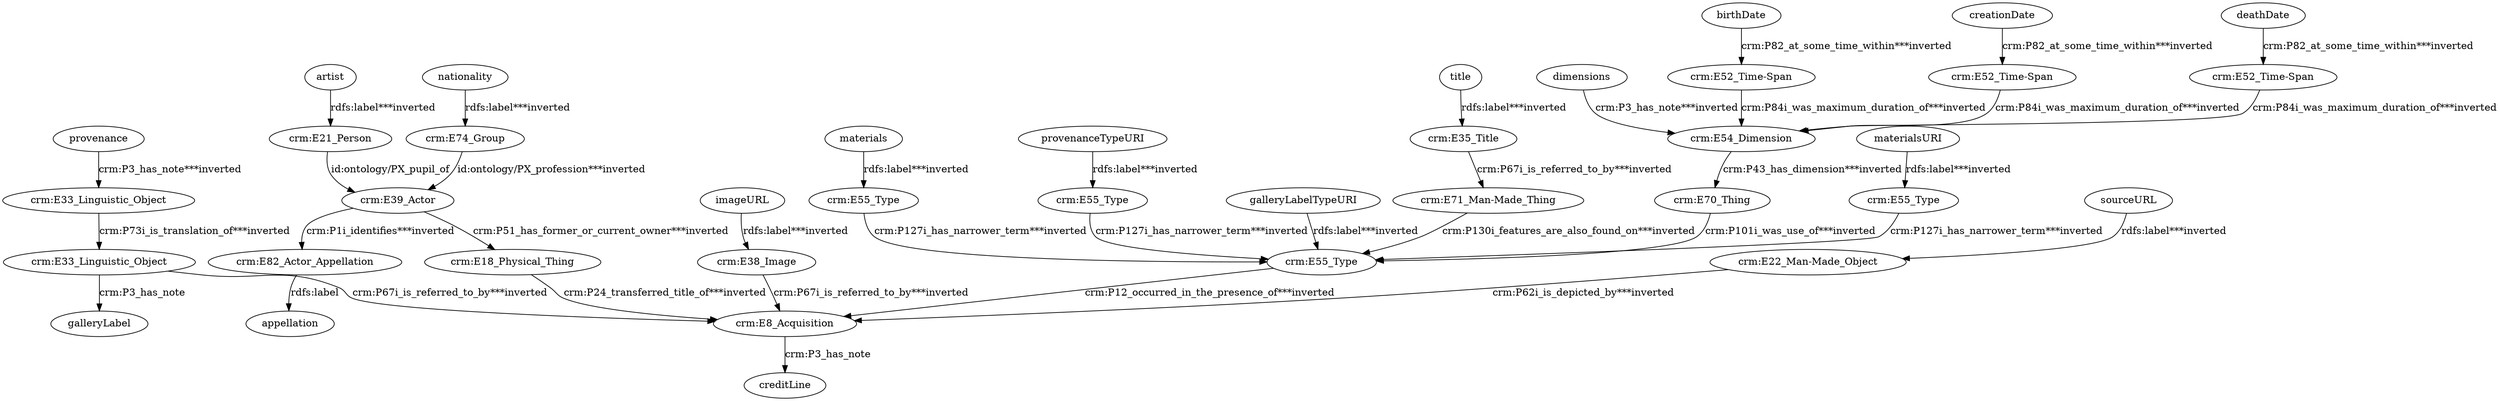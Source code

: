 digraph {
  artist [type=attribute_name,label=artist]
  "crm:E21_Person1" [type=class_uri,label="crm:E21_Person"]
  birthDate [type=attribute_name,label=birthDate]
  "crm:E52_Time-Span1" [type=class_uri,label="crm:E52_Time-Span"]
  creationDate [type=attribute_name,label=creationDate]
  "crm:E52_Time-Span3" [type=class_uri,label="crm:E52_Time-Span"]
  "crm:E18_Physical_Thing" [type=class_uri,label="crm:E18_Physical_Thing"]
  "crm:E8_Acquisition1" [type=class_uri,label="crm:E8_Acquisition"]
  "crm:E39_Actor" [type=class_uri,label="crm:E39_Actor"]
  "crm:E22_Man-Made_Object1" [type=class_uri,label="crm:E22_Man-Made_Object"]
  "crm:E33_Linguistic_Object1" [type=class_uri,label="crm:E33_Linguistic_Object"]
  "crm:E33_Linguistic_Object2" [type=class_uri,label="crm:E33_Linguistic_Object"]
  galleryLabel [type=attribute_name,label=galleryLabel]
  "crm:E35_Title1" [type=class_uri,label="crm:E35_Title"]
  "crm:E71_Man-Made_Thing" [type=class_uri,label="crm:E71_Man-Made_Thing"]
  "crm:E38_Image1" [type=class_uri,label="crm:E38_Image"]
  "crm:E82_Actor_Appellation1" [type=class_uri,label="crm:E82_Actor_Appellation"]
  "crm:E54_Dimension1" [type=class_uri,label="crm:E54_Dimension"]
  "crm:E52_Time-Span2" [type=class_uri,label="crm:E52_Time-Span"]
  "crm:E70_Thing" [type=class_uri,label="crm:E70_Thing"]
  "crm:E55_Type1" [type=class_uri,label="crm:E55_Type"]
  "crm:E55_Type4" [type=class_uri,label="crm:E55_Type"]
  "crm:E55_Type2" [type=class_uri,label="crm:E55_Type"]
  "crm:E55_Type3" [type=class_uri,label="crm:E55_Type"]
  "crm:E74_Group1" [type=class_uri,label="crm:E74_Group"]
  appellation [type=attribute_name,label=appellation]
  creditLine [type=attribute_name,label=creditLine]
  deathDate [type=attribute_name,label=deathDate]
  dimensions [type=attribute_name,label=dimensions]
  galleryLabelTypeURI [type=attribute_name,label=galleryLabelTypeURI]
  imageURL [type=attribute_name,label=imageURL]
  materials [type=attribute_name,label=materials]
  materialsURI [type=attribute_name,label=materialsURI]
  nationality [type=attribute_name,label=nationality]
  provenance [type=attribute_name,label=provenance]
  provenanceTypeURI [type=attribute_name,label=provenanceTypeURI]
  sourceURL [type=attribute_name,label=sourceURL]
  title [type=attribute_name,label=title]
  artist -> "crm:E21_Person1" [type=st_property_uri,label="rdfs:label***inverted"]
  birthDate -> "crm:E52_Time-Span1" [type=st_property_uri,label="crm:P82_at_some_time_within***inverted"]
  creationDate -> "crm:E52_Time-Span3" [type=st_property_uri,label="crm:P82_at_some_time_within***inverted"]
  "crm:E18_Physical_Thing" -> "crm:E8_Acquisition1" [type=direct_property_uri,label="crm:P24_transferred_title_of***inverted"]
  "crm:E21_Person1" -> "crm:E39_Actor" [label="id:ontology/PX_pupil_of",type=direct_property_uri]
  "crm:E22_Man-Made_Object1" -> "crm:E8_Acquisition1" [type=inherited,label="crm:P62i_is_depicted_by***inverted"]
  "crm:E33_Linguistic_Object1" -> "crm:E33_Linguistic_Object2" [type=direct_property_uri,label="crm:P73i_is_translation_of***inverted"]
  "crm:E33_Linguistic_Object2" -> "crm:E8_Acquisition1" [type=inherited,label="crm:P67i_is_referred_to_by***inverted"]
  "crm:E33_Linguistic_Object2" -> galleryLabel [label="crm:P3_has_note",type=st_property_uri]
  "crm:E35_Title1" -> "crm:E71_Man-Made_Thing" [type=inherited,label="crm:P67i_is_referred_to_by***inverted"]
  "crm:E38_Image1" -> "crm:E8_Acquisition1" [type=inherited,label="crm:P67i_is_referred_to_by***inverted"]
  "crm:E39_Actor" -> "crm:E18_Physical_Thing" [type=direct_property_uri,label="crm:P51_has_former_or_current_owner***inverted"]
  "crm:E39_Actor" -> "crm:E82_Actor_Appellation1" [type=inherited,label="crm:P1i_identifies***inverted"]
  "crm:E52_Time-Span1" -> "crm:E54_Dimension1" [type=direct_property_uri,label="crm:P84i_was_maximum_duration_of***inverted"]
  "crm:E52_Time-Span2" -> "crm:E54_Dimension1" [type=direct_property_uri,label="crm:P84i_was_maximum_duration_of***inverted"]
  "crm:E52_Time-Span3" -> "crm:E54_Dimension1" [type=direct_property_uri,label="crm:P84i_was_maximum_duration_of***inverted"]
  "crm:E54_Dimension1" -> "crm:E70_Thing" [type=direct_property_uri,label="crm:P43_has_dimension***inverted"]
  "crm:E55_Type1" -> "crm:E55_Type4" [type=direct_property_uri,label="crm:P127i_has_narrower_term***inverted"]
  "crm:E55_Type2" -> "crm:E55_Type4" [type=direct_property_uri,label="crm:P127i_has_narrower_term***inverted"]
  "crm:E55_Type3" -> "crm:E55_Type4" [type=direct_property_uri,label="crm:P127i_has_narrower_term***inverted"]
  "crm:E55_Type4" -> "crm:E8_Acquisition1" [type=inherited,label="crm:P12_occurred_in_the_presence_of***inverted"]
  "crm:E70_Thing" -> "crm:E55_Type4" [type=direct_property_uri,label="crm:P101i_was_use_of***inverted"]
  "crm:E71_Man-Made_Thing" -> "crm:E55_Type4" [type=inherited,label="crm:P130i_features_are_also_found_on***inverted"]
  "crm:E74_Group1" -> "crm:E39_Actor" [type=direct_property_uri,label="id:ontology/PX_profession***inverted"]
  "crm:E82_Actor_Appellation1" -> appellation [label="rdfs:label",type=st_property_uri]
  "crm:E8_Acquisition1" -> creditLine [label="crm:P3_has_note",type=st_property_uri]
  deathDate -> "crm:E52_Time-Span2" [type=st_property_uri,label="crm:P82_at_some_time_within***inverted"]
  dimensions -> "crm:E54_Dimension1" [type=st_property_uri,label="crm:P3_has_note***inverted"]
  galleryLabelTypeURI -> "crm:E55_Type4" [type=st_property_uri,label="rdfs:label***inverted"]
  imageURL -> "crm:E38_Image1" [type=st_property_uri,label="rdfs:label***inverted"]
  materials -> "crm:E55_Type2" [type=st_property_uri,label="rdfs:label***inverted"]
  materialsURI -> "crm:E55_Type1" [type=st_property_uri,label="rdfs:label***inverted"]
  nationality -> "crm:E74_Group1" [type=st_property_uri,label="rdfs:label***inverted"]
  provenance -> "crm:E33_Linguistic_Object1" [type=st_property_uri,label="crm:P3_has_note***inverted"]
  provenanceTypeURI -> "crm:E55_Type3" [type=st_property_uri,label="rdfs:label***inverted"]
  sourceURL -> "crm:E22_Man-Made_Object1" [type=st_property_uri,label="rdfs:label***inverted"]
  title -> "crm:E35_Title1" [type=st_property_uri,label="rdfs:label***inverted"]
}
